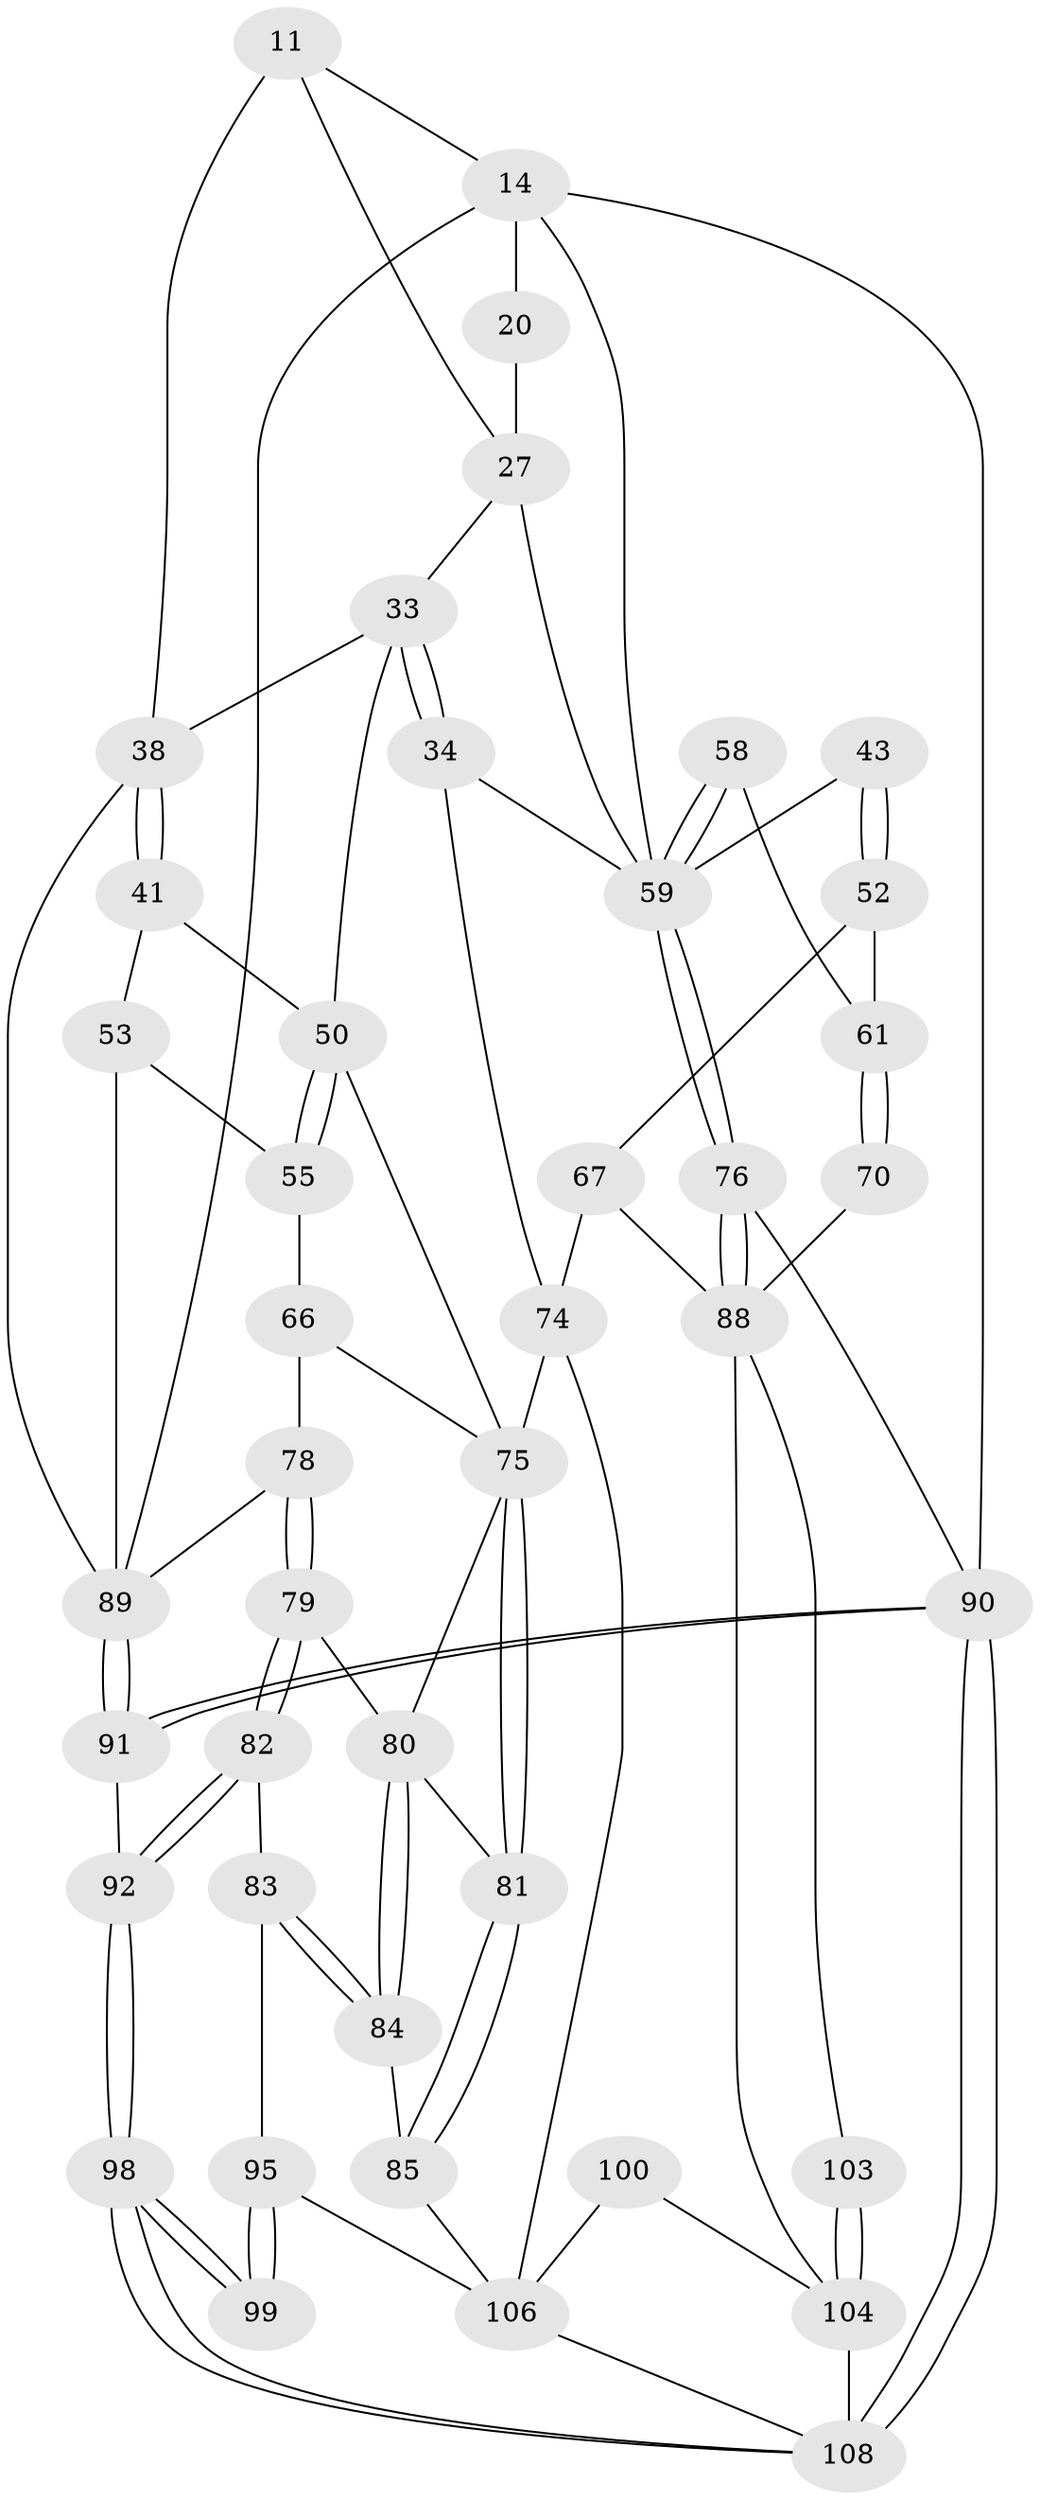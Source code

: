 // original degree distribution, {3: 0.027777777777777776, 5: 0.5648148148148148, 6: 0.2037037037037037, 4: 0.2037037037037037}
// Generated by graph-tools (version 1.1) at 2025/06/03/04/25 22:06:38]
// undirected, 43 vertices, 95 edges
graph export_dot {
graph [start="1"]
  node [color=gray90,style=filled];
  11 [pos="+0.5496962730808042+0.12245728258254913",super="+6+10"];
  14 [pos="+0+0.04561729628142066",super="+4"];
  20 [pos="+0.023131169232886287+0.17992794198203163",super="+13+12"];
  27 [pos="+0.3374464094735665+0.13422547746391136",super="+8+22"];
  33 [pos="+0.49711530093063905+0.3144450140431012",super="+32+26"];
  34 [pos="+0.4016980249498842+0.35624238014572807"];
  38 [pos="+0.652520744424237+0.2481206509187751",super="+28+19+25"];
  41 [pos="+0.6193728925159449+0.33193430094613524",super="+40"];
  43 [pos="+0.19812266052346392+0.42041448050706237",super="+42"];
  50 [pos="+0.6844825334496535+0.43728789882056474",super="+45"];
  52 [pos="+0.20329707932645674+0.44269634117269485"];
  53 [pos="+0.8045946577760416+0.4341873501879597",super="+39"];
  55 [pos="+0.6813332160548122+0.46377565162811496",super="+54"];
  58 [pos="+0+0.4977868175797437"];
  59 [pos="+0+0.5091925643262968",super="+24+23+37"];
  61 [pos="+0.02989058989575832+0.5294155838322425",super="+60"];
  66 [pos="+0.7511901918654696+0.5375603128786318",super="+62"];
  67 [pos="+0.2513674949658749+0.7228943836725974",super="+51"];
  70 [pos="+0.12385518176309425+0.5946046717550825"];
  74 [pos="+0.37350601860709687+0.7230287660362179",super="+48+47+49"];
  75 [pos="+0.5352608540114749+0.5788894772232084",super="+73"];
  76 [pos="+0+0.7484119362504438"];
  78 [pos="+0.8265353214928998+0.6582540792707565",super="+65"];
  79 [pos="+0.8236049727334734+0.684348525040789",super="+71"];
  80 [pos="+0.6242926985362217+0.6246669070538061",super="+72"];
  81 [pos="+0.5413701936522817+0.591112466093299"];
  82 [pos="+0.8261206784534237+0.7168578007611638"];
  83 [pos="+0.6881135555094644+0.7474672950610427"];
  84 [pos="+0.6368476527380322+0.721905562982004"];
  85 [pos="+0.5075942252883417+0.7346368918781205"];
  88 [pos="+0+0.7543731940701587",super="+69+68"];
  89 [pos="+1+0.39243415141968413",super="+56+57"];
  90 [pos="+1+1",super="+77"];
  91 [pos="+1+0.8342973898864644"];
  92 [pos="+0.891810240098894+0.7684443976626238"];
  95 [pos="+0.5470390295441466+0.9460812797853663",super="+94+93"];
  98 [pos="+0.6594516977730972+1"];
  99 [pos="+0.641432691755971+1"];
  100 [pos="+0.37640384484659634+0.9269292522375221"];
  103 [pos="+0+0.7899161150970339"];
  104 [pos="+0.1655635562661222+1",super="+101+102"];
  106 [pos="+0.43905080718088235+0.9773208744005333",super="+96+97+87"];
  108 [pos="+0.6582388720768555+1",super="+107"];
  11 -- 27;
  11 -- 38 [weight=2];
  11 -- 14;
  14 -- 59;
  14 -- 20 [weight=2];
  14 -- 90 [weight=2];
  14 -- 89;
  20 -- 27 [weight=3];
  27 -- 59 [weight=3];
  27 -- 33;
  33 -- 34;
  33 -- 34;
  33 -- 38 [weight=2];
  33 -- 50;
  34 -- 59;
  34 -- 74;
  38 -- 41;
  38 -- 41;
  38 -- 89;
  41 -- 50 [weight=2];
  41 -- 53;
  43 -- 52;
  43 -- 52;
  43 -- 59 [weight=3];
  50 -- 55;
  50 -- 55;
  50 -- 75;
  52 -- 61;
  52 -- 67;
  53 -- 55;
  53 -- 89 [weight=2];
  55 -- 66 [weight=2];
  58 -- 59 [weight=2];
  58 -- 59;
  58 -- 61;
  59 -- 76;
  59 -- 76;
  61 -- 70 [weight=2];
  61 -- 70;
  66 -- 78;
  66 -- 75;
  67 -- 74 [weight=2];
  67 -- 88;
  70 -- 88;
  74 -- 106;
  74 -- 75 [weight=2];
  75 -- 81;
  75 -- 81;
  75 -- 80;
  76 -- 88;
  76 -- 88;
  76 -- 90;
  78 -- 79 [weight=2];
  78 -- 79;
  78 -- 89 [weight=2];
  79 -- 82;
  79 -- 82;
  79 -- 80;
  80 -- 81;
  80 -- 84;
  80 -- 84;
  81 -- 85;
  81 -- 85;
  82 -- 83;
  82 -- 92;
  82 -- 92;
  83 -- 84;
  83 -- 84;
  83 -- 95;
  84 -- 85;
  85 -- 106;
  88 -- 103;
  88 -- 104;
  89 -- 91;
  89 -- 91;
  90 -- 91;
  90 -- 91;
  90 -- 108 [weight=2];
  90 -- 108;
  91 -- 92;
  92 -- 98;
  92 -- 98;
  95 -- 99 [weight=2];
  95 -- 99;
  95 -- 106 [weight=2];
  98 -- 99;
  98 -- 99;
  98 -- 108;
  98 -- 108;
  100 -- 106 [weight=2];
  100 -- 104;
  103 -- 104 [weight=2];
  103 -- 104;
  104 -- 108;
  106 -- 108;
}
